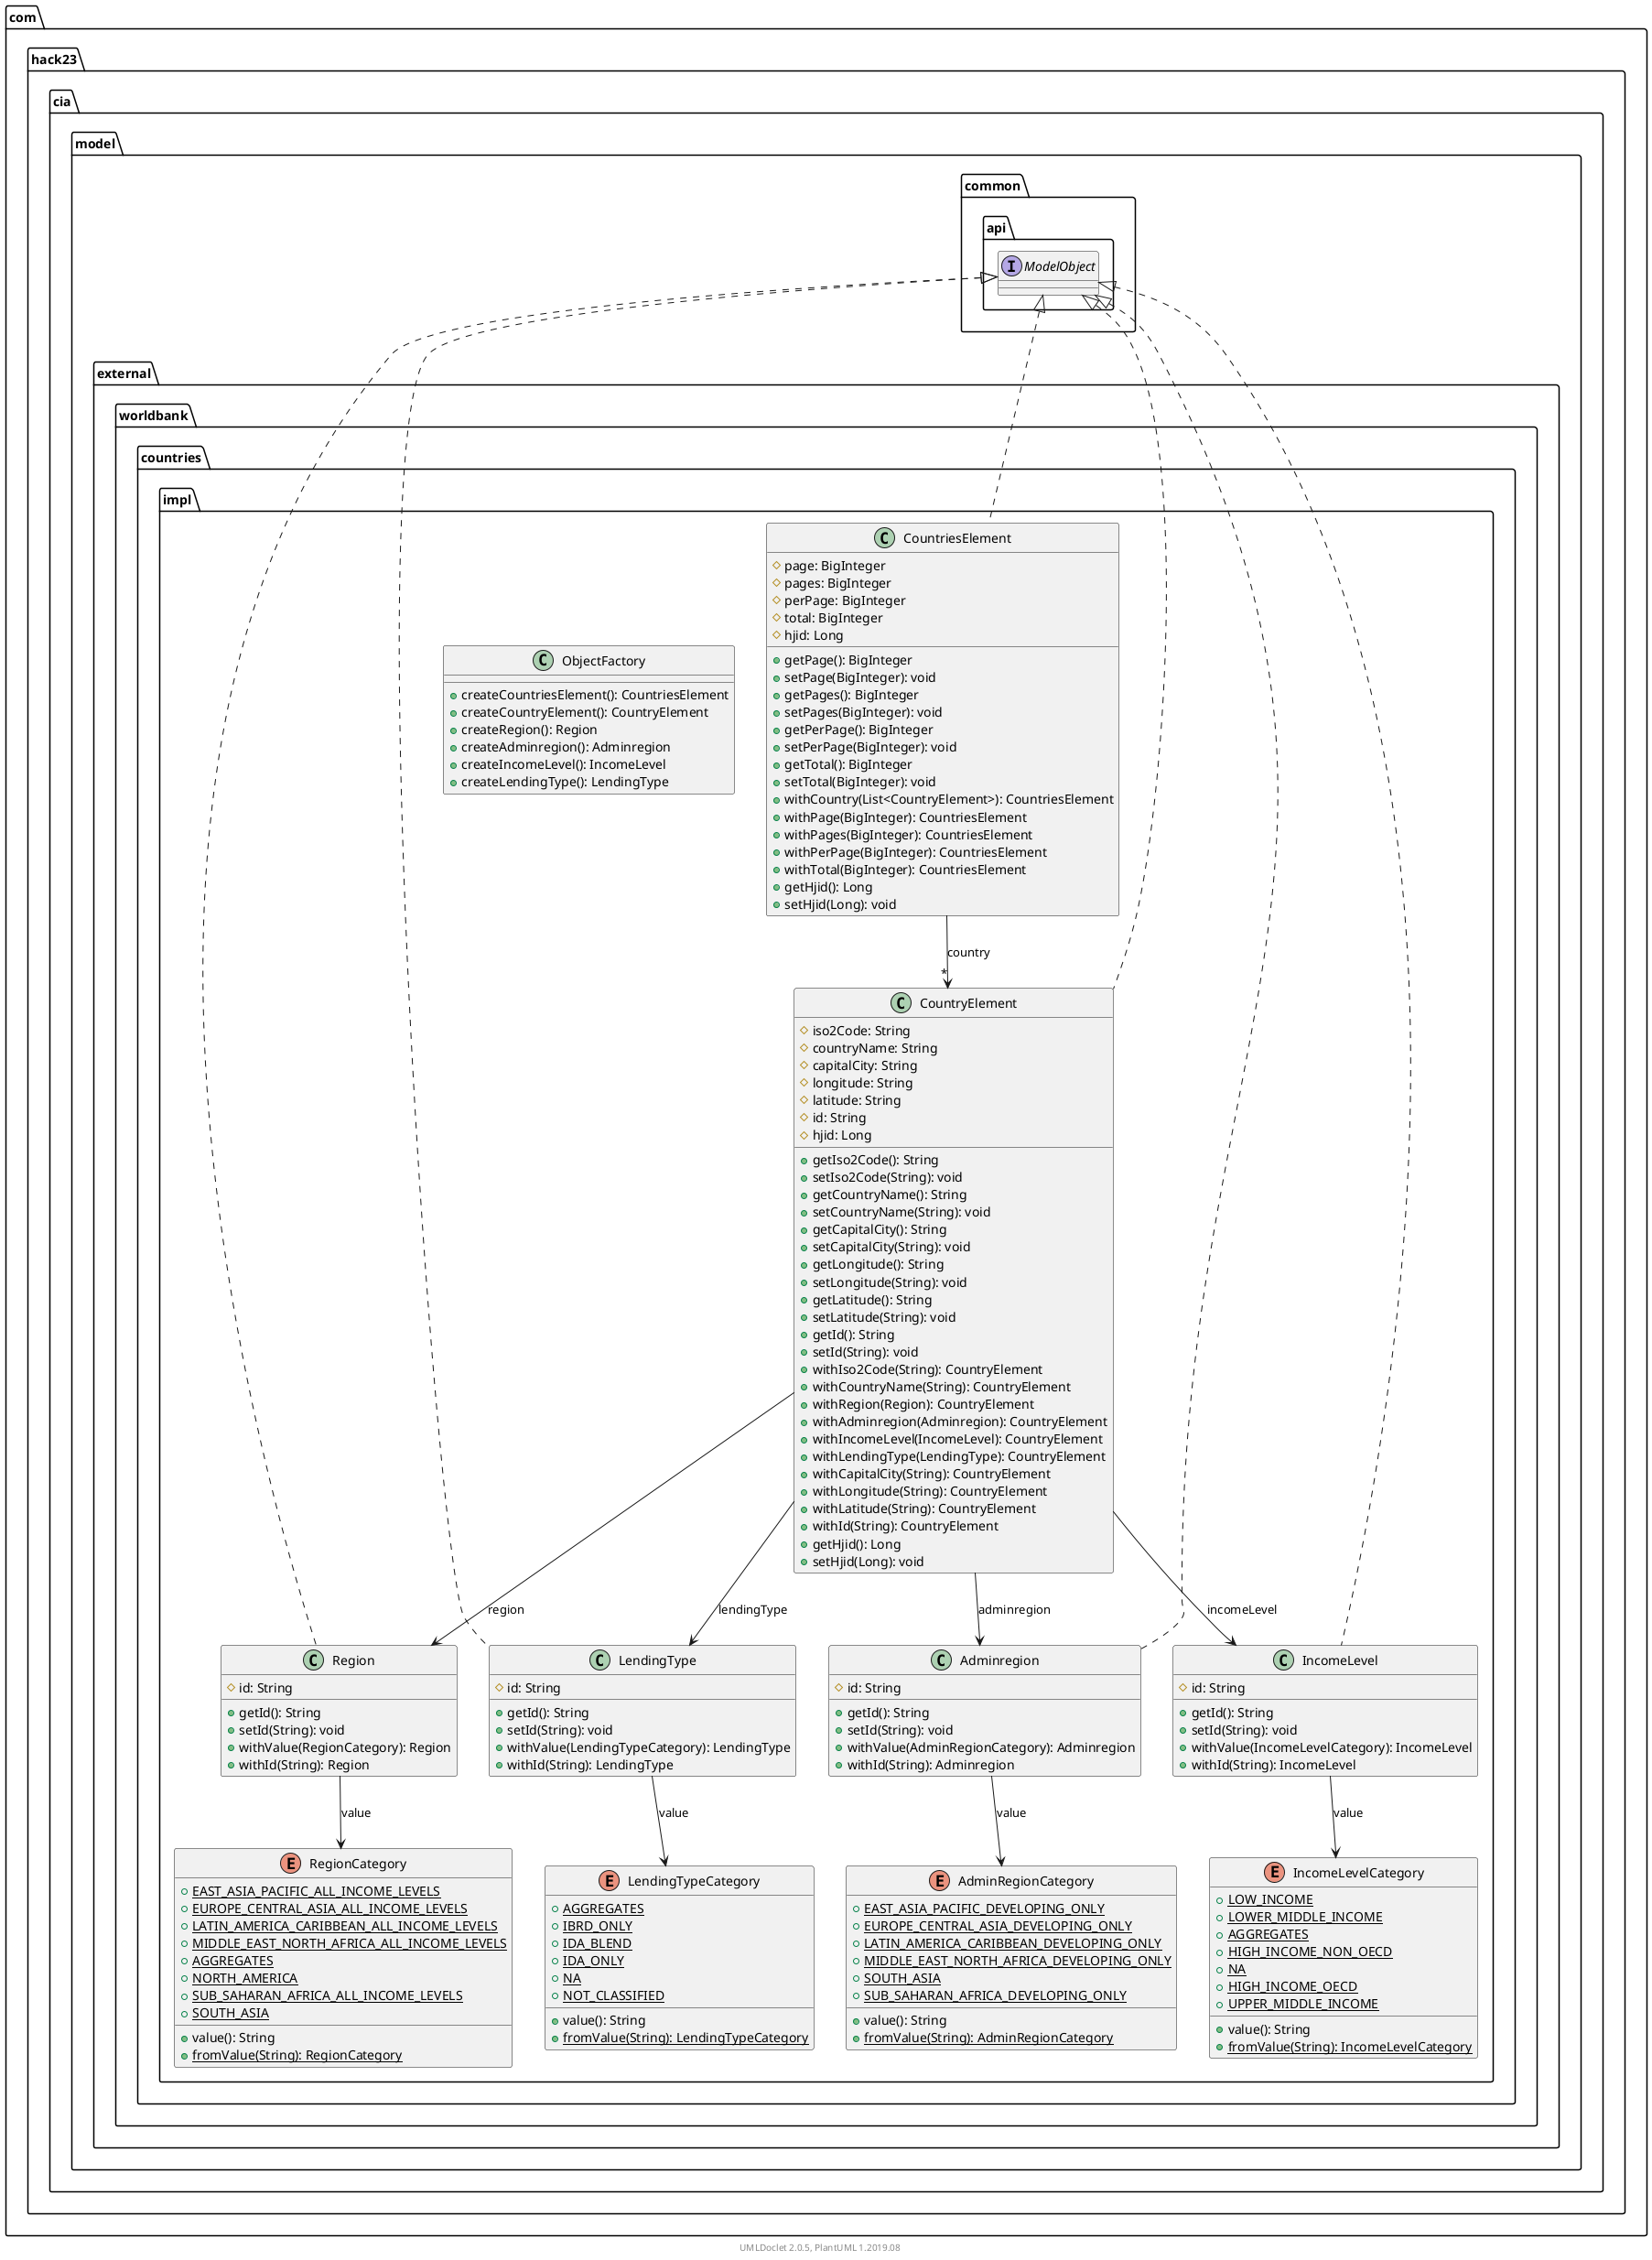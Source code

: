 @startuml
    namespace com.hack23.cia.model.external.worldbank.countries.impl {

        class Region [[Region.html]] {
            #id: String
            +getId(): String
            +setId(String): void
            +withValue(RegionCategory): Region
            +withId(String): Region
        }

        enum IncomeLevelCategory [[IncomeLevelCategory.html]] {
            {static} +LOW_INCOME
            {static} +LOWER_MIDDLE_INCOME
            {static} +AGGREGATES
            {static} +HIGH_INCOME_NON_OECD
            {static} +NA
            {static} +HIGH_INCOME_OECD
            {static} +UPPER_MIDDLE_INCOME
            +value(): String
            {static} +fromValue(String): IncomeLevelCategory
        }

        enum RegionCategory [[RegionCategory.html]] {
            {static} +EAST_ASIA_PACIFIC_ALL_INCOME_LEVELS
            {static} +EUROPE_CENTRAL_ASIA_ALL_INCOME_LEVELS
            {static} +LATIN_AMERICA_CARIBBEAN_ALL_INCOME_LEVELS
            {static} +MIDDLE_EAST_NORTH_AFRICA_ALL_INCOME_LEVELS
            {static} +AGGREGATES
            {static} +NORTH_AMERICA
            {static} +SUB_SAHARAN_AFRICA_ALL_INCOME_LEVELS
            {static} +SOUTH_ASIA
            +value(): String
            {static} +fromValue(String): RegionCategory
        }

        class LendingType [[LendingType.html]] {
            #id: String
            +getId(): String
            +setId(String): void
            +withValue(LendingTypeCategory): LendingType
            +withId(String): LendingType
        }

        enum LendingTypeCategory [[LendingTypeCategory.html]] {
            {static} +AGGREGATES
            {static} +IBRD_ONLY
            {static} +IDA_BLEND
            {static} +IDA_ONLY
            {static} +NA
            {static} +NOT_CLASSIFIED
            +value(): String
            {static} +fromValue(String): LendingTypeCategory
        }

        enum AdminRegionCategory [[AdminRegionCategory.html]] {
            {static} +EAST_ASIA_PACIFIC_DEVELOPING_ONLY
            {static} +EUROPE_CENTRAL_ASIA_DEVELOPING_ONLY
            {static} +LATIN_AMERICA_CARIBBEAN_DEVELOPING_ONLY
            {static} +MIDDLE_EAST_NORTH_AFRICA_DEVELOPING_ONLY
            {static} +SOUTH_ASIA
            {static} +SUB_SAHARAN_AFRICA_DEVELOPING_ONLY
            +value(): String
            {static} +fromValue(String): AdminRegionCategory
        }

        class CountriesElement [[CountriesElement.html]] {
            #page: BigInteger
            #pages: BigInteger
            #perPage: BigInteger
            #total: BigInteger
            #hjid: Long
            +getPage(): BigInteger
            +setPage(BigInteger): void
            +getPages(): BigInteger
            +setPages(BigInteger): void
            +getPerPage(): BigInteger
            +setPerPage(BigInteger): void
            +getTotal(): BigInteger
            +setTotal(BigInteger): void
            +withCountry(List<CountryElement>): CountriesElement
            +withPage(BigInteger): CountriesElement
            +withPages(BigInteger): CountriesElement
            +withPerPage(BigInteger): CountriesElement
            +withTotal(BigInteger): CountriesElement
            +getHjid(): Long
            +setHjid(Long): void
        }

        class CountryElement [[CountryElement.html]] {
            #iso2Code: String
            #countryName: String
            #capitalCity: String
            #longitude: String
            #latitude: String
            #id: String
            #hjid: Long
            +getIso2Code(): String
            +setIso2Code(String): void
            +getCountryName(): String
            +setCountryName(String): void
            +getCapitalCity(): String
            +setCapitalCity(String): void
            +getLongitude(): String
            +setLongitude(String): void
            +getLatitude(): String
            +setLatitude(String): void
            +getId(): String
            +setId(String): void
            +withIso2Code(String): CountryElement
            +withCountryName(String): CountryElement
            +withRegion(Region): CountryElement
            +withAdminregion(Adminregion): CountryElement
            +withIncomeLevel(IncomeLevel): CountryElement
            +withLendingType(LendingType): CountryElement
            +withCapitalCity(String): CountryElement
            +withLongitude(String): CountryElement
            +withLatitude(String): CountryElement
            +withId(String): CountryElement
            +getHjid(): Long
            +setHjid(Long): void
        }

        class ObjectFactory [[ObjectFactory.html]] {
            +createCountriesElement(): CountriesElement
            +createCountryElement(): CountryElement
            +createRegion(): Region
            +createAdminregion(): Adminregion
            +createIncomeLevel(): IncomeLevel
            +createLendingType(): LendingType
        }

        class Adminregion [[Adminregion.html]] {
            #id: String
            +getId(): String
            +setId(String): void
            +withValue(AdminRegionCategory): Adminregion
            +withId(String): Adminregion
        }

        class IncomeLevel [[IncomeLevel.html]] {
            #id: String
            +getId(): String
            +setId(String): void
            +withValue(IncomeLevelCategory): IncomeLevel
            +withId(String): IncomeLevel
        }

        com.hack23.cia.model.common.api.ModelObject <|.. Region
        Region --> RegionCategory: value
        com.hack23.cia.model.common.api.ModelObject <|.. LendingType
        LendingType --> LendingTypeCategory: value
        com.hack23.cia.model.common.api.ModelObject <|.. CountriesElement
        CountriesElement --> "*" CountryElement: country
        com.hack23.cia.model.common.api.ModelObject <|.. CountryElement
        CountryElement --> Region: region
        CountryElement --> Adminregion: adminregion
        CountryElement --> IncomeLevel: incomeLevel
        CountryElement --> LendingType: lendingType
        com.hack23.cia.model.common.api.ModelObject <|.. Adminregion
        Adminregion --> AdminRegionCategory: value
        com.hack23.cia.model.common.api.ModelObject <|.. IncomeLevel
        IncomeLevel --> IncomeLevelCategory: value
    }

    namespace com.hack23.cia.model.common.api {
        interface ModelObject
    }

    center footer UMLDoclet 2.0.5, PlantUML 1.2019.08
@enduml
